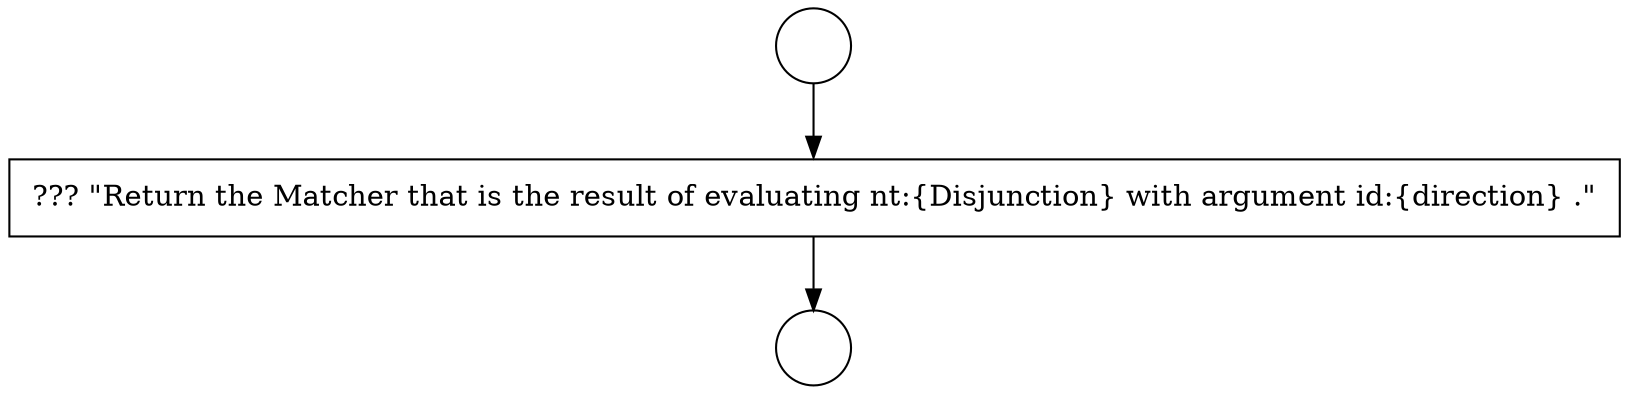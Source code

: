 digraph {
  node14778 [shape=circle label=" " color="black" fillcolor="white" style=filled]
  node14780 [shape=none, margin=0, label=<<font color="black">
    <table border="0" cellborder="1" cellspacing="0" cellpadding="10">
      <tr><td align="left">??? &quot;Return the Matcher that is the result of evaluating nt:{Disjunction} with argument id:{direction} .&quot;</td></tr>
    </table>
  </font>> color="black" fillcolor="white" style=filled]
  node14779 [shape=circle label=" " color="black" fillcolor="white" style=filled]
  node14778 -> node14780 [ color="black"]
  node14780 -> node14779 [ color="black"]
}
